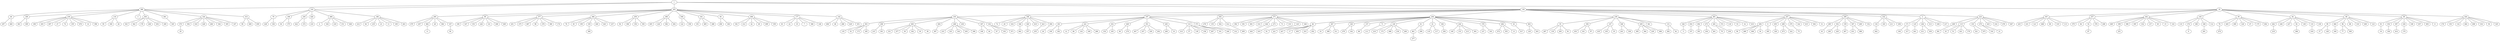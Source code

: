 graph{
   335 -- 303;
   295 -- 479;
   89 -- 190;
   335 -- 298;
   347 -- 225;
   377 -- 201;
   335 -- 483;
   188 -- 72;
   197 -- 181;
   347 -- 231;
   295 -- 207;
   377 -- 275;
   335 -- 404;
   188 -- 20;
   335 -- 268;
   347 -- 121;
   295 -- 482;
   377 -- 487;
   347 -- 468;
   377 -- 98;
   335 -- 238;
   188 -- 434;
   295 -- 28;
   335 -- 187;
   188 -- 346;
   257 -- 379;
   377 -- 278;
   295 -- 384;
   197 -- 241;
   188 -- 340;
   257 -- 84;
   295 -- 107;
   377 -- 380;
   335 -- 102;
   188 -- 410;
   257 -- 54;
   197 -- 252;
   456 -- 276;
   368 -- 76;
   377 -- 174;
   197 -- 449;
   456 -- 155;
   257 -- 376;
   368 -- 45;
   259 -- 56;
   456 -- 302;
   257 -- 208;
   368 -- 199;
   259 -- 306;
   197 -- 351;
   456 -- 412;
   242 -- 469;
   197 -- 245;
   371 -- 392;
   368 -- 339;
   259 -- 156;
   242 -- 399;
   368 -- 440;
   259 -- 350;
   242 -- 398;
   368 -- 443;
   79 -- 228;
   371 -- 391;
   242 -- 395;
   79 -- 336;
   371 -- 383;
   368 -- 237;
   197 -- 114;
   242 -- 332;
   390 -- 405;
   196 -- 36;
   371 -- 314;
   242 -- 137;
   388 -- 40;
   371 -- 444;
   390 -- 224;
   196 -- 375;
   371 -- 271;
   242 -- 65;
   197 -- 373;
   390 -- 382;
   250 -- 422;
   388 -- 189;
   242 -- 15;
   371 -- 73;
   390 -- 292;
   250 -- 272;
   371 -- 333;
   242 -- 143;
   388 -- 230;
   458 -- 122;
   426 -- 216;
   371 -- 120;
   145 -- 110;
   371 -- 328;
   388 -- 116;
   458 -- 358;
   480 -- 4;
   204 -- 46;
   145 -- 374;
   188 -- 423;
   347 -- 80;
   341 -- 191;
   480 -- 164;
   388 -- 3;
   351 -- 447;
   388 -- 403;
   351 -- 437;
   449 -- 60;
   388 -- 401;
   449 -- 274;
   388 -- 324;
   252 -- 154;
   252 -- 165;
   318 -- 186;
   102 -- 67;
   318 -- 480;
   388 -- 315;
   102 -- 193;
   102 -- 471;
   187 -- 148;
   187 -- 44;
   268 -- 233;
   318 -- 426;
   268 -- 323;
   318 -- 250;
   268 -- 144;
   318 -- 196;
   268 -- 439;
   318 -- 79;
   268 -- 308;
   205 -- 259;
   404 -- 387;
   205 -- 377;
   483 -- 331;
   205 -- 89;
   483 -- 477;
   205 -- 85;
   483 -- 39;
   205 -- 496;
   483 -- 342;
   204 -- 367;
   145 -- 180;
   403 -- 343;
   483 -- 30;
   145 -- 168;
   294 -- 58;
   494 -- 24;
   347 -- 319;
   403 -- 362;
   483 -- 38;
   294 -- 489;
   93 -- 16;
   145 -- 112;
   403 -- 178;
   298 -- 215;
   294 -- 446;
   354 -- 106;
   204 -- 160;
   403 -- 248;
   298 -- 301;
   0 -- 365;
   397 -- 414;
   95 -- 78;
   82 -- 262;
   315 -- 90;
   303 -- 135;
   455 -- 320;
   436 -- 170;
   82 -- 246;
   177 -- 83;
   204 -- 157;
   82 -- 227;
   315 -- 408;
   303 -- 52;
   289 -- 473;
   99 -- 37;
   204 -- 71;
   204 -- 140;
   95 -- 445;
   315 -- 459;
   303 -- 173;
   289 -- 222;
   99 -- 128;
   82 -- 92;
   116 -- 59;
   303 -- 185;
   285 -- 43;
   82 -- 138;
   347 -- 113;
   484 -- 349;
   82 -- 133;
   95 -- 490;
   116 -- 300;
   46 -- 221;
   352 -- 283;
   96 -- 77;
   82 -- 330;
   116 -- 26;
   46 -- 427;
   352 -- 220;
   96 -- 369;
   95 -- 126;
   68 -- 96;
   230 -- 198;
   46 -- 17;
   177 -- 22;
   159 -- 407;
   133 -- 418;
   177 -- 19;
   205 -- 142;
   230 -- 293;
   46 -- 450;
   307 -- 431;
   92 -- 366;
   68 -- 88;
   230 -- 497;
   46 -- 253;
   307 -- 486;
   177 -- 7;
   262 -- 219;
   177 -- 386;
   68 -- 484;
   205 -- 341;
   95 -- 47;
   230 -- 27;
   46 -- 452;
   326 -- 5;
   168 -- 291;
   230 -- 74;
   61 -- 461;
   454 -- 337;
   374 -- 9;
   205 -- 390;
   204 -- 61;
   230 -- 195;
   61 -- 290;
   492 -- 393;
   177 -- 146;
   399 -- 251;
   230 -- 478;
   71 -- 111;
   273 -- 104;
   54 -- 87;
   205 -- 368;
   230 -- 14;
   140 -- 210;
   95 -- 175;
   273 -- 261;
   78 -- 474;
   230 -- 396;
   140 -- 172;
   281 -- 70;
   482 -- 6;
   95 -- 402;
   189 -- 363;
   140 -- 488;
   281 -- 236;
   107 -- 94;
   205 -- 458;
   189 -- 309;
   140 -- 234;
   409 -- 381;
   339 -- 360;
   40 -- 297;
   40 -- 460;
   114 -- 413;
   69 -- 436;
   114 -- 57;
   114 -- 139;
   114 -- 158;
   114 -- 267;
   181 -- 100;
   181 -- 182;
   241 -- 12;
   241 -- 66;
   241 -- 124;
   241 -- 169;
   241 -- 280;
   245 -- 249;
   245 -- 33;
   373 -- 101;
   373 -- 240;
   373 -- 312;
   351 -- 329;
   351 -- 202;
   68 -- 310;
   279 -- 75;
   140 -- 260;
   370 -- 29;
   239 -- 55;
   481 -- 273;
   481 -- 492;
   68 -- 400;
   247 -- 322;
   356 -- 453;
   68 -- 123;
   157 -- 86;
   461 -- 277;
   204 -- 41;
   481 -- 454;
   247 -- 415;
   356 -- 161;
   68 -- 99;
   160 -- 470;
   204 -- 184;
   1 -- 388;
   356 -- 97;
   299 -- 269;
   160 -- 162;
   204 -- 244;
   247 -- 304;
   481 -- 372;
   424 -- 176;
   147 -- 435;
   367 -- 10;
   204 -- 378;
   294 -- 34;
   1 -- 318;
   247 -- 31;
   424 -- 150;
   367 -- 389;
   147 -- 105;
   204 -- 284;
   481 -- 326;
   147 -- 35;
   247 -- 289;
   367 -- 311;
   1 -- 136;
   204 -- 63;
   424 -- 132;
   247 -- 455;
   348 -- 243;
   247 -- 294;
   463 -- 129;
   247 -- 0;
   481 -- 118;
   348 -- 338;
   463 -- 203;
   424 -- 464;
   209 -- 385;
   424 -- 498;
   63 -- 417;
   481 -- 53;
   209 -- 364;
   247 -- 279;
   284 -- 472;
   424 -- 334;
   1 -- 205;
   239 -- 356;
   209 -- 229;
   284 -- 355;
   481 -- 32;
   424 -- 50;
   1 -- 18;
   209 -- 466;
   284 -- 13;
   239 -- 361;
   424 -- 325;
   239 -- 131;
   131 -- 282;
   378 -- 127;
   299 -- 307;
   69 -- 108;
   131 -- 62;
   378 -- 163;
   55 -- 287;
   244 -- 149;
   239 -- 147;
   299 -- 159;
   55 -- 130;
   244 -- 153;
   244 -- 213;
   239 -- 348;
   299 -- 152;
   55 -- 265;
   69 -- 457;
   244 -- 491;
   55 -- 81;
   69 -- 493;
   239 -- 209;
   184 -- 256;
   299 -- 352;
   299 -- 285;
   41 -- 119;
   41 -- 117;
   69 -- 397;
   18 -- 95;
   205 -- 177;
   18 -- 347;
   18 -- 257;
   18 -- 242;
   18 -- 145;
   18 -- 82;
   18 -- 68;
   18 -- 424;
   18 -- 69;
   136 -- 188;
   136 -- 456;
   136 -- 371;
   136 -- 432;
   136 -- 2;
   136 -- 223;
   136 -- 481;
   136 -- 299;
   136 -- 239;
   136 -- 247;
   205 -- 295;
   423 -- 255;
   341 -- 485;
   340 -- 357;
   136 -- 197;
   341 -- 288;
   346 -- 462;
   136 -- 204;
   142 -- 406;
   412 -- 495;
   142 -- 48;
   444 -- 420;
   142 -- 286;
   271 -- 419;
   142 -- 429;
   120 -- 91;
   142 -- 451;
   134 -- 442;
   496 -- 192;
   496 -- 212;
   171 -- 194;
   136 -- 335;
   496 -- 42;
   125 -- 441;
   496 -- 49;
   264 -- 411;
   496 -- 499;
   264 -- 430;
   496 -- 359;
   115 -- 25;
   85 -- 296;
   115 -- 51;
   85 -- 166;
   115 -- 421;
   89 -- 327;
   115 -- 179;
   89 -- 353;
   171 -- 317;
   103 -- 321;
   89 -- 226;
   103 -- 475;
   89 -- 141;
   270 -- 316;
   89 -- 206;
   403 -- 254;
   270 -- 21;
   89 -- 465;
   69 -- 8;
   432 -- 183;
   69 -- 93;
   432 -- 134;
   480 -- 218;
   432 -- 211;
   223 -- 425;
   480 -- 151;
   223 -- 232;
   2 -- 313;
   480 -- 448;
   188 -- 494;
   69 -- 354;
   204 -- 463;
   2 -- 438;
   186 -- 214;
   2 -- 217;
   186 -- 64;
   2 -- 171;
   223 -- 103;
   186 -- 235;
   186 -- 23;
   223 -- 476;
   186 -- 11;
   186 -- 109;
   223 -- 467;
   186 -- 263;
   324 -- 370;
   223 -- 115;
   324 -- 394;
   324 -- 416;
   2 -- 125;
   324 -- 428;
   324 -- 266;
   223 -- 409;
   481 -- 281;
   324 -- 344;
   2 -- 264;
   324 -- 305;
   481 -- 433;
   324 -- 167;
   223 -- 270;
   401 -- 345;
   403 -- 200;
   432 -- 258;
}